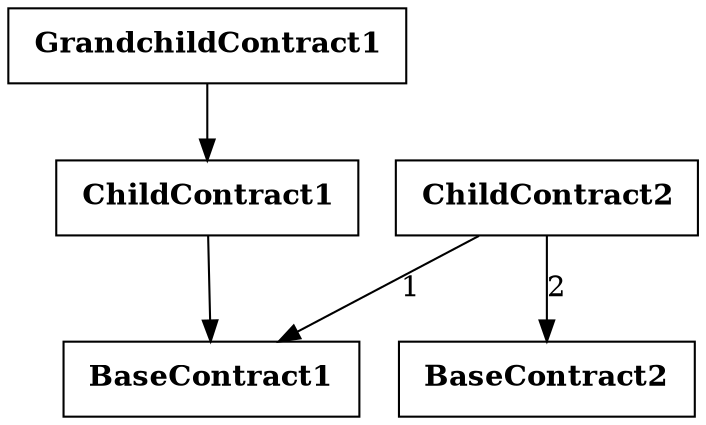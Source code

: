 digraph "" {
BaseContract1[shape="box"label=< <TABLE border="0"><TR><TD align="center"><B>BaseContract1</B></TD></TR></TABLE> >];

BaseContract2[shape="box"label=< <TABLE border="0"><TR><TD align="center"><B>BaseContract2</B></TD></TR></TABLE> >];

ChildContract1 -> BaseContract1;
ChildContract1[shape="box"label=< <TABLE border="0"><TR><TD align="center"><B>ChildContract1</B></TD></TR></TABLE> >];

ChildContract2 -> BaseContract1 [ label="1" ];
ChildContract2 -> BaseContract2 [ label="2" ];
ChildContract2[shape="box"label=< <TABLE border="0"><TR><TD align="center"><B>ChildContract2</B></TD></TR></TABLE> >];

GrandchildContract1 -> ChildContract1;
GrandchildContract1[shape="box"label=< <TABLE border="0"><TR><TD align="center"><B>GrandchildContract1</B></TD></TR></TABLE> >];

}